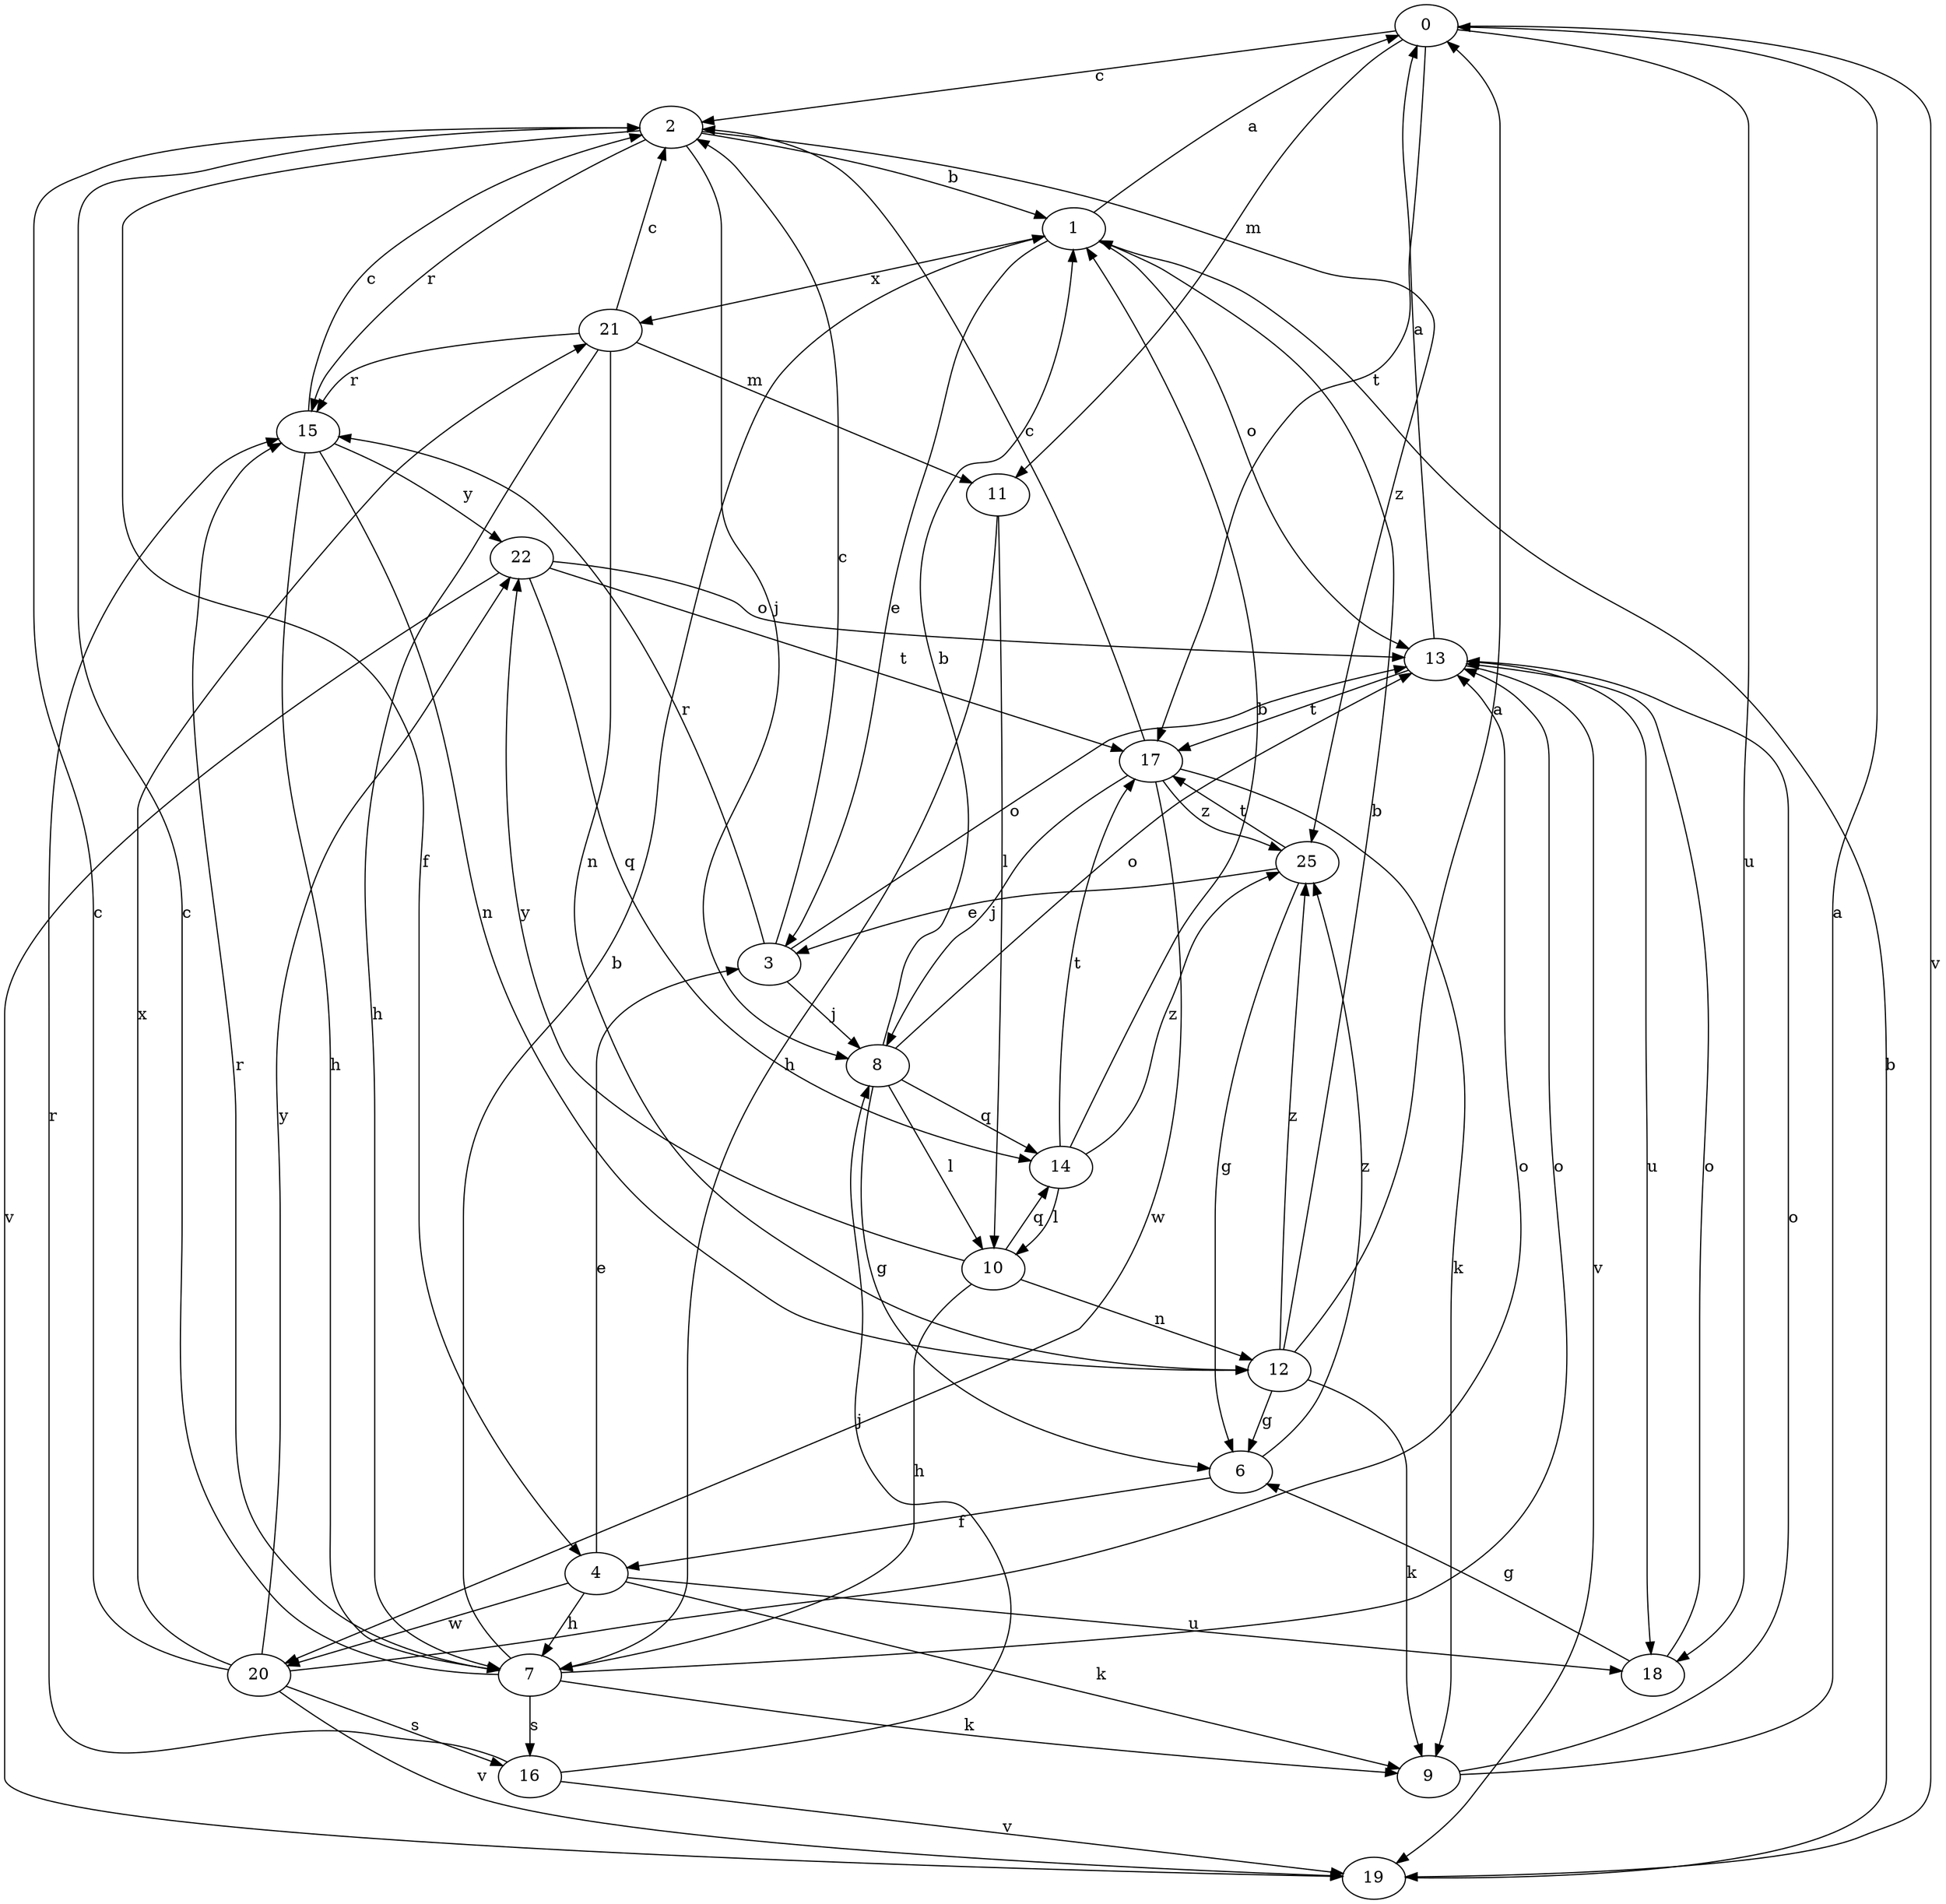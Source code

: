 strict digraph  {
0;
1;
2;
3;
4;
6;
7;
8;
9;
10;
11;
12;
13;
14;
15;
16;
17;
18;
19;
20;
21;
22;
25;
0 -> 2  [label=c];
0 -> 11  [label=m];
0 -> 17  [label=t];
0 -> 18  [label=u];
0 -> 19  [label=v];
1 -> 0  [label=a];
1 -> 3  [label=e];
1 -> 13  [label=o];
1 -> 21  [label=x];
2 -> 1  [label=b];
2 -> 4  [label=f];
2 -> 8  [label=j];
2 -> 15  [label=r];
2 -> 25  [label=z];
3 -> 2  [label=c];
3 -> 8  [label=j];
3 -> 13  [label=o];
3 -> 15  [label=r];
4 -> 3  [label=e];
4 -> 7  [label=h];
4 -> 9  [label=k];
4 -> 18  [label=u];
4 -> 20  [label=w];
6 -> 4  [label=f];
6 -> 25  [label=z];
7 -> 1  [label=b];
7 -> 2  [label=c];
7 -> 9  [label=k];
7 -> 13  [label=o];
7 -> 15  [label=r];
7 -> 16  [label=s];
8 -> 1  [label=b];
8 -> 6  [label=g];
8 -> 10  [label=l];
8 -> 13  [label=o];
8 -> 14  [label=q];
9 -> 0  [label=a];
9 -> 13  [label=o];
10 -> 7  [label=h];
10 -> 12  [label=n];
10 -> 14  [label=q];
10 -> 22  [label=y];
11 -> 7  [label=h];
11 -> 10  [label=l];
12 -> 0  [label=a];
12 -> 1  [label=b];
12 -> 6  [label=g];
12 -> 9  [label=k];
12 -> 25  [label=z];
13 -> 0  [label=a];
13 -> 17  [label=t];
13 -> 18  [label=u];
13 -> 19  [label=v];
14 -> 1  [label=b];
14 -> 10  [label=l];
14 -> 17  [label=t];
14 -> 25  [label=z];
15 -> 2  [label=c];
15 -> 7  [label=h];
15 -> 12  [label=n];
15 -> 22  [label=y];
16 -> 8  [label=j];
16 -> 15  [label=r];
16 -> 19  [label=v];
17 -> 2  [label=c];
17 -> 8  [label=j];
17 -> 9  [label=k];
17 -> 20  [label=w];
17 -> 25  [label=z];
18 -> 6  [label=g];
18 -> 13  [label=o];
19 -> 1  [label=b];
20 -> 2  [label=c];
20 -> 13  [label=o];
20 -> 16  [label=s];
20 -> 19  [label=v];
20 -> 21  [label=x];
20 -> 22  [label=y];
21 -> 2  [label=c];
21 -> 7  [label=h];
21 -> 11  [label=m];
21 -> 12  [label=n];
21 -> 15  [label=r];
22 -> 13  [label=o];
22 -> 14  [label=q];
22 -> 17  [label=t];
22 -> 19  [label=v];
25 -> 3  [label=e];
25 -> 6  [label=g];
25 -> 17  [label=t];
}

